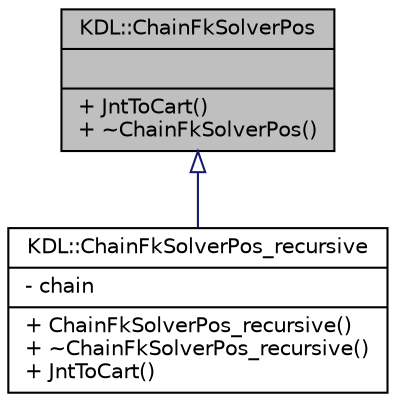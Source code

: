 digraph G
{
  edge [fontname="Helvetica",fontsize="10",labelfontname="Helvetica",labelfontsize="10"];
  node [fontname="Helvetica",fontsize="10",shape=record];
  Node1 [label="{KDL::ChainFkSolverPos\n||+ JntToCart()\l+ ~ChainFkSolverPos()\l}",height=0.2,width=0.4,color="black", fillcolor="grey75", style="filled" fontcolor="black"];
  Node1 -> Node2 [dir=back,color="midnightblue",fontsize="10",style="solid",arrowtail="empty",fontname="Helvetica"];
  Node2 [label="{KDL::ChainFkSolverPos_recursive\n|- chain\l|+ ChainFkSolverPos_recursive()\l+ ~ChainFkSolverPos_recursive()\l+ JntToCart()\l}",height=0.2,width=0.4,color="black", fillcolor="white", style="filled",URL="$d0/d6d/classKDL_1_1ChainFkSolverPos__recursive.html"];
}
